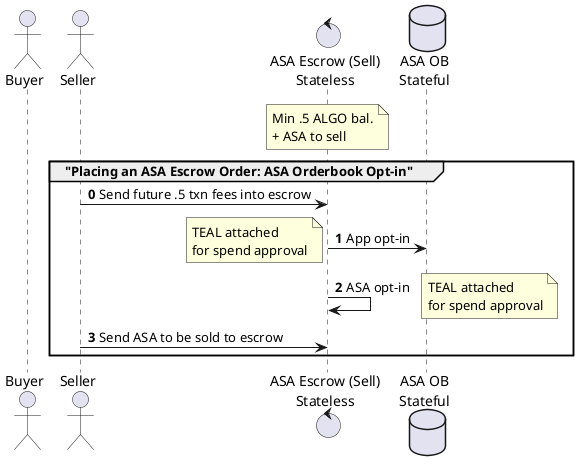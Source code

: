 @startuml
actor Buyer
actor Seller
control "ASA Escrow (Sell)\nStateless" as ASAEscrow
database "ASA OB\nStateful" as ASAOB
note over ASAEscrow: Min .5 ALGO bal.\n+ ASA to sell

group "Placing an ASA Escrow Order: ASA Orderbook Opt-in"
autonumber 0
Seller -> ASAEscrow: Send future .5 txn fees into escrow
ASAEscrow -> ASAOB: App opt-in
note left: TEAL attached\nfor spend approval
ASAEscrow -> ASAEscrow: ASA opt-in
note right: TEAL attached\nfor spend approval
Seller -> ASAEscrow: Send ASA to be sold to escrow
end

@enduml
